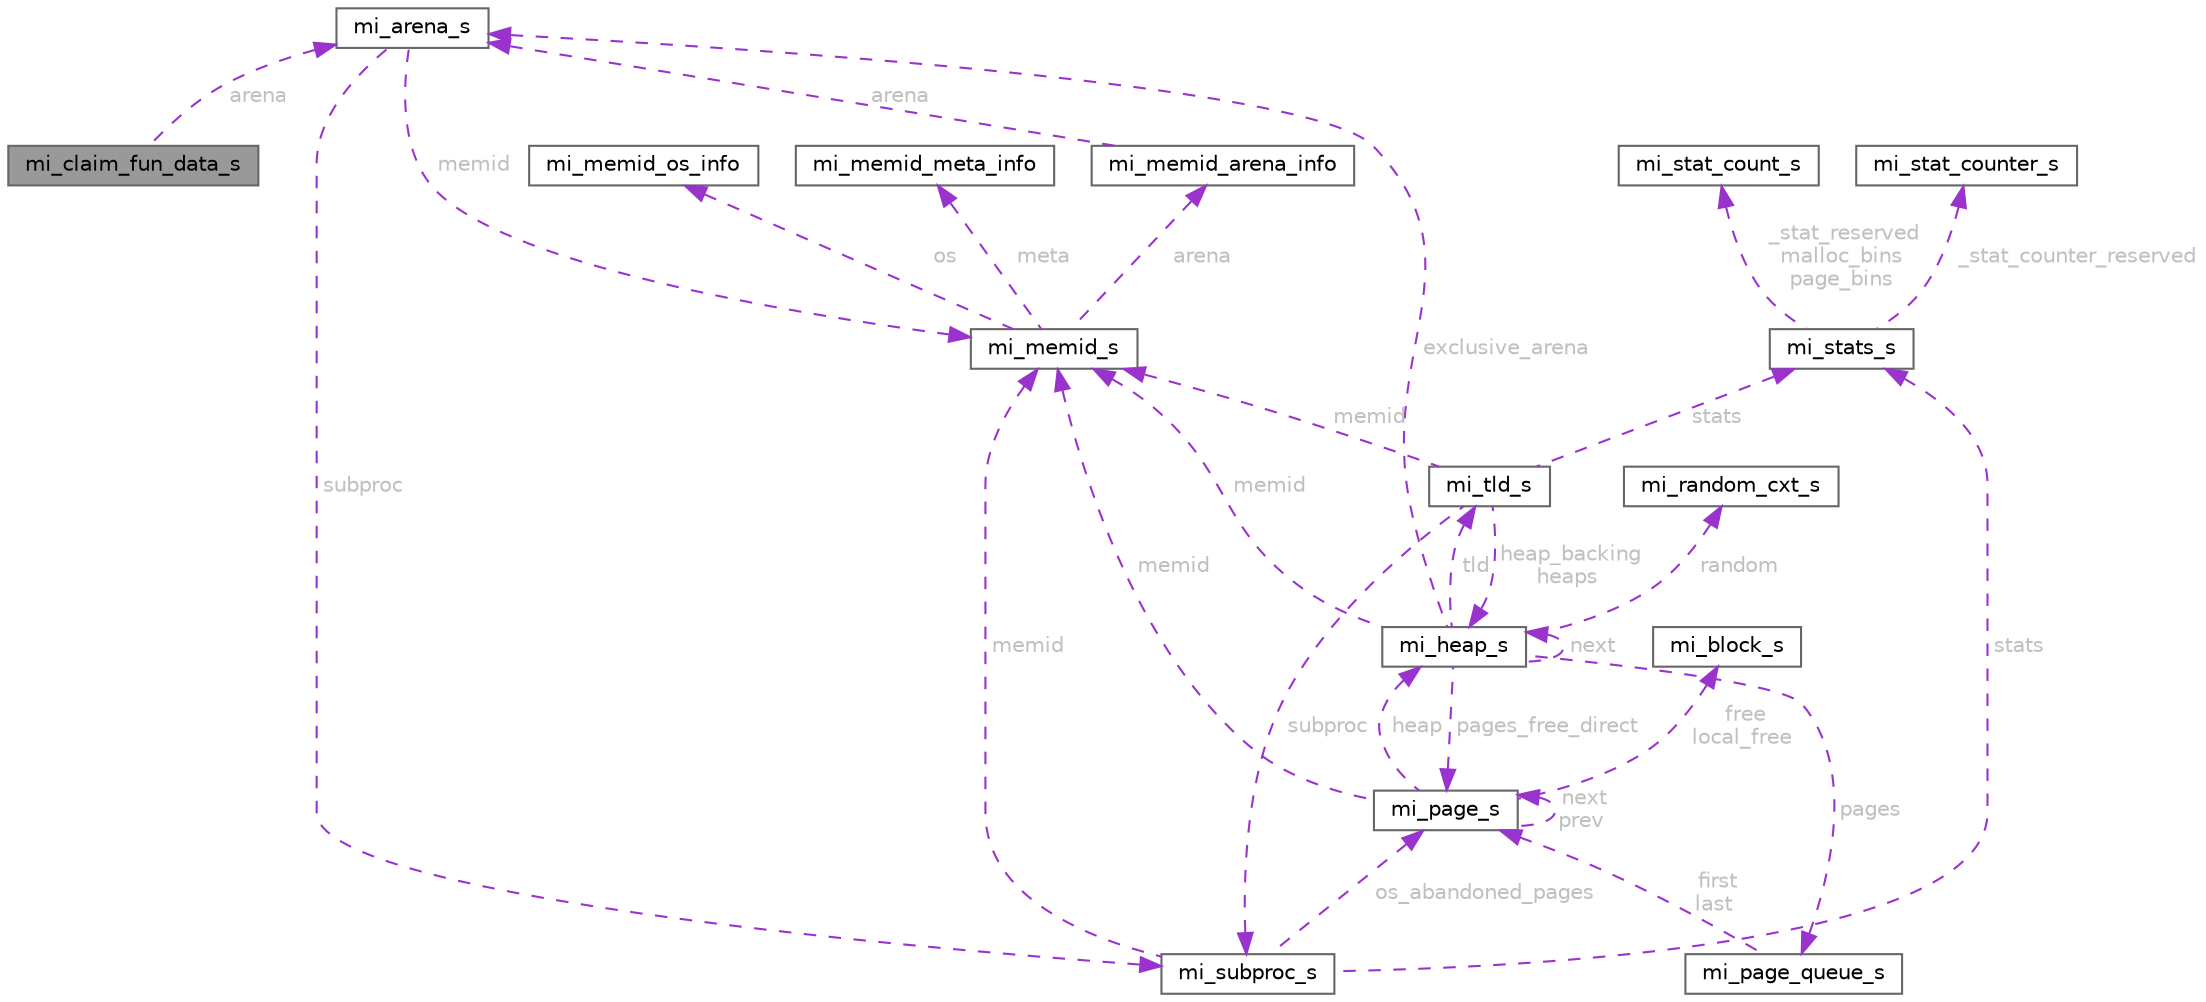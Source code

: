 digraph "mi_claim_fun_data_s"
{
 // LATEX_PDF_SIZE
  bgcolor="transparent";
  edge [fontname=Helvetica,fontsize=10,labelfontname=Helvetica,labelfontsize=10];
  node [fontname=Helvetica,fontsize=10,shape=box,height=0.2,width=0.4];
  Node1 [id="Node000001",label="mi_claim_fun_data_s",height=0.2,width=0.4,color="gray40", fillcolor="grey60", style="filled", fontcolor="black",tooltip=" "];
  Node2 -> Node1 [id="edge1_Node000001_Node000002",dir="back",color="darkorchid3",style="dashed",tooltip=" ",label=" arena",fontcolor="grey" ];
  Node2 [id="Node000002",label="mi_arena_s",height=0.2,width=0.4,color="gray40", fillcolor="white", style="filled",URL="$structmi__arena__s.html",tooltip=" "];
  Node3 -> Node2 [id="edge2_Node000002_Node000003",dir="back",color="darkorchid3",style="dashed",tooltip=" ",label=" memid",fontcolor="grey" ];
  Node3 [id="Node000003",label="mi_memid_s",height=0.2,width=0.4,color="gray40", fillcolor="white", style="filled",URL="$structmi__memid__s.html",tooltip=" "];
  Node4 -> Node3 [id="edge3_Node000003_Node000004",dir="back",color="darkorchid3",style="dashed",tooltip=" ",label=" os",fontcolor="grey" ];
  Node4 [id="Node000004",label="mi_memid_os_info",height=0.2,width=0.4,color="gray40", fillcolor="white", style="filled",URL="$structmi__memid__os__info.html",tooltip=" "];
  Node5 -> Node3 [id="edge4_Node000003_Node000005",dir="back",color="darkorchid3",style="dashed",tooltip=" ",label=" arena",fontcolor="grey" ];
  Node5 [id="Node000005",label="mi_memid_arena_info",height=0.2,width=0.4,color="gray40", fillcolor="white", style="filled",URL="$structmi__memid__arena__info.html",tooltip=" "];
  Node2 -> Node5 [id="edge5_Node000005_Node000002",dir="back",color="darkorchid3",style="dashed",tooltip=" ",label=" arena",fontcolor="grey" ];
  Node6 -> Node3 [id="edge6_Node000003_Node000006",dir="back",color="darkorchid3",style="dashed",tooltip=" ",label=" meta",fontcolor="grey" ];
  Node6 [id="Node000006",label="mi_memid_meta_info",height=0.2,width=0.4,color="gray40", fillcolor="white", style="filled",URL="$structmi__memid__meta__info.html",tooltip=" "];
  Node7 -> Node2 [id="edge7_Node000002_Node000007",dir="back",color="darkorchid3",style="dashed",tooltip=" ",label=" subproc",fontcolor="grey" ];
  Node7 [id="Node000007",label="mi_subproc_s",height=0.2,width=0.4,color="gray40", fillcolor="white", style="filled",URL="$structmi__subproc__s.html",tooltip=" "];
  Node8 -> Node7 [id="edge8_Node000007_Node000008",dir="back",color="darkorchid3",style="dashed",tooltip=" ",label=" os_abandoned_pages",fontcolor="grey" ];
  Node8 [id="Node000008",label="mi_page_s",height=0.2,width=0.4,color="gray40", fillcolor="white", style="filled",URL="$structmi__page__s.html",tooltip=" "];
  Node9 -> Node8 [id="edge9_Node000008_Node000009",dir="back",color="darkorchid3",style="dashed",tooltip=" ",label=" free\nlocal_free",fontcolor="grey" ];
  Node9 [id="Node000009",label="mi_block_s",height=0.2,width=0.4,color="gray40", fillcolor="white", style="filled",URL="$structmi__block__s.html",tooltip=" "];
  Node10 -> Node8 [id="edge10_Node000008_Node000010",dir="back",color="darkorchid3",style="dashed",tooltip=" ",label=" heap",fontcolor="grey" ];
  Node10 [id="Node000010",label="mi_heap_s",height=0.2,width=0.4,color="gray40", fillcolor="white", style="filled",URL="$structmi__heap__s.html",tooltip=" "];
  Node11 -> Node10 [id="edge11_Node000010_Node000011",dir="back",color="darkorchid3",style="dashed",tooltip=" ",label=" tld",fontcolor="grey" ];
  Node11 [id="Node000011",label="mi_tld_s",height=0.2,width=0.4,color="gray40", fillcolor="white", style="filled",URL="$structmi__tld__s.html",tooltip=" "];
  Node7 -> Node11 [id="edge12_Node000011_Node000007",dir="back",color="darkorchid3",style="dashed",tooltip=" ",label=" subproc",fontcolor="grey" ];
  Node10 -> Node11 [id="edge13_Node000011_Node000010",dir="back",color="darkorchid3",style="dashed",tooltip=" ",label=" heap_backing\nheaps",fontcolor="grey" ];
  Node12 -> Node11 [id="edge14_Node000011_Node000012",dir="back",color="darkorchid3",style="dashed",tooltip=" ",label=" stats",fontcolor="grey" ];
  Node12 [id="Node000012",label="mi_stats_s",height=0.2,width=0.4,color="gray40", fillcolor="white", style="filled",URL="$structmi__stats__s.html",tooltip=" "];
  Node13 -> Node12 [id="edge15_Node000012_Node000013",dir="back",color="darkorchid3",style="dashed",tooltip=" ",label=" _stat_reserved\nmalloc_bins\npage_bins",fontcolor="grey" ];
  Node13 [id="Node000013",label="mi_stat_count_s",height=0.2,width=0.4,color="gray40", fillcolor="white", style="filled",URL="$structmi__stat__count__s.html",tooltip=" "];
  Node14 -> Node12 [id="edge16_Node000012_Node000014",dir="back",color="darkorchid3",style="dashed",tooltip=" ",label=" _stat_counter_reserved",fontcolor="grey" ];
  Node14 [id="Node000014",label="mi_stat_counter_s",height=0.2,width=0.4,color="gray40", fillcolor="white", style="filled",URL="$structmi__stat__counter__s.html",tooltip=" "];
  Node3 -> Node11 [id="edge17_Node000011_Node000003",dir="back",color="darkorchid3",style="dashed",tooltip=" ",label=" memid",fontcolor="grey" ];
  Node2 -> Node10 [id="edge18_Node000010_Node000002",dir="back",color="darkorchid3",style="dashed",tooltip=" ",label=" exclusive_arena",fontcolor="grey" ];
  Node15 -> Node10 [id="edge19_Node000010_Node000015",dir="back",color="darkorchid3",style="dashed",tooltip=" ",label=" random",fontcolor="grey" ];
  Node15 [id="Node000015",label="mi_random_cxt_s",height=0.2,width=0.4,color="gray40", fillcolor="white", style="filled",URL="$structmi__random__cxt__s.html",tooltip=" "];
  Node10 -> Node10 [id="edge20_Node000010_Node000010",dir="back",color="darkorchid3",style="dashed",tooltip=" ",label=" next",fontcolor="grey" ];
  Node8 -> Node10 [id="edge21_Node000010_Node000008",dir="back",color="darkorchid3",style="dashed",tooltip=" ",label=" pages_free_direct",fontcolor="grey" ];
  Node16 -> Node10 [id="edge22_Node000010_Node000016",dir="back",color="darkorchid3",style="dashed",tooltip=" ",label=" pages",fontcolor="grey" ];
  Node16 [id="Node000016",label="mi_page_queue_s",height=0.2,width=0.4,color="gray40", fillcolor="white", style="filled",URL="$structmi__page__queue__s.html",tooltip=" "];
  Node8 -> Node16 [id="edge23_Node000016_Node000008",dir="back",color="darkorchid3",style="dashed",tooltip=" ",label=" first\nlast",fontcolor="grey" ];
  Node3 -> Node10 [id="edge24_Node000010_Node000003",dir="back",color="darkorchid3",style="dashed",tooltip=" ",label=" memid",fontcolor="grey" ];
  Node8 -> Node8 [id="edge25_Node000008_Node000008",dir="back",color="darkorchid3",style="dashed",tooltip=" ",label=" next\nprev",fontcolor="grey" ];
  Node3 -> Node8 [id="edge26_Node000008_Node000003",dir="back",color="darkorchid3",style="dashed",tooltip=" ",label=" memid",fontcolor="grey" ];
  Node3 -> Node7 [id="edge27_Node000007_Node000003",dir="back",color="darkorchid3",style="dashed",tooltip=" ",label=" memid",fontcolor="grey" ];
  Node12 -> Node7 [id="edge28_Node000007_Node000012",dir="back",color="darkorchid3",style="dashed",tooltip=" ",label=" stats",fontcolor="grey" ];
}
